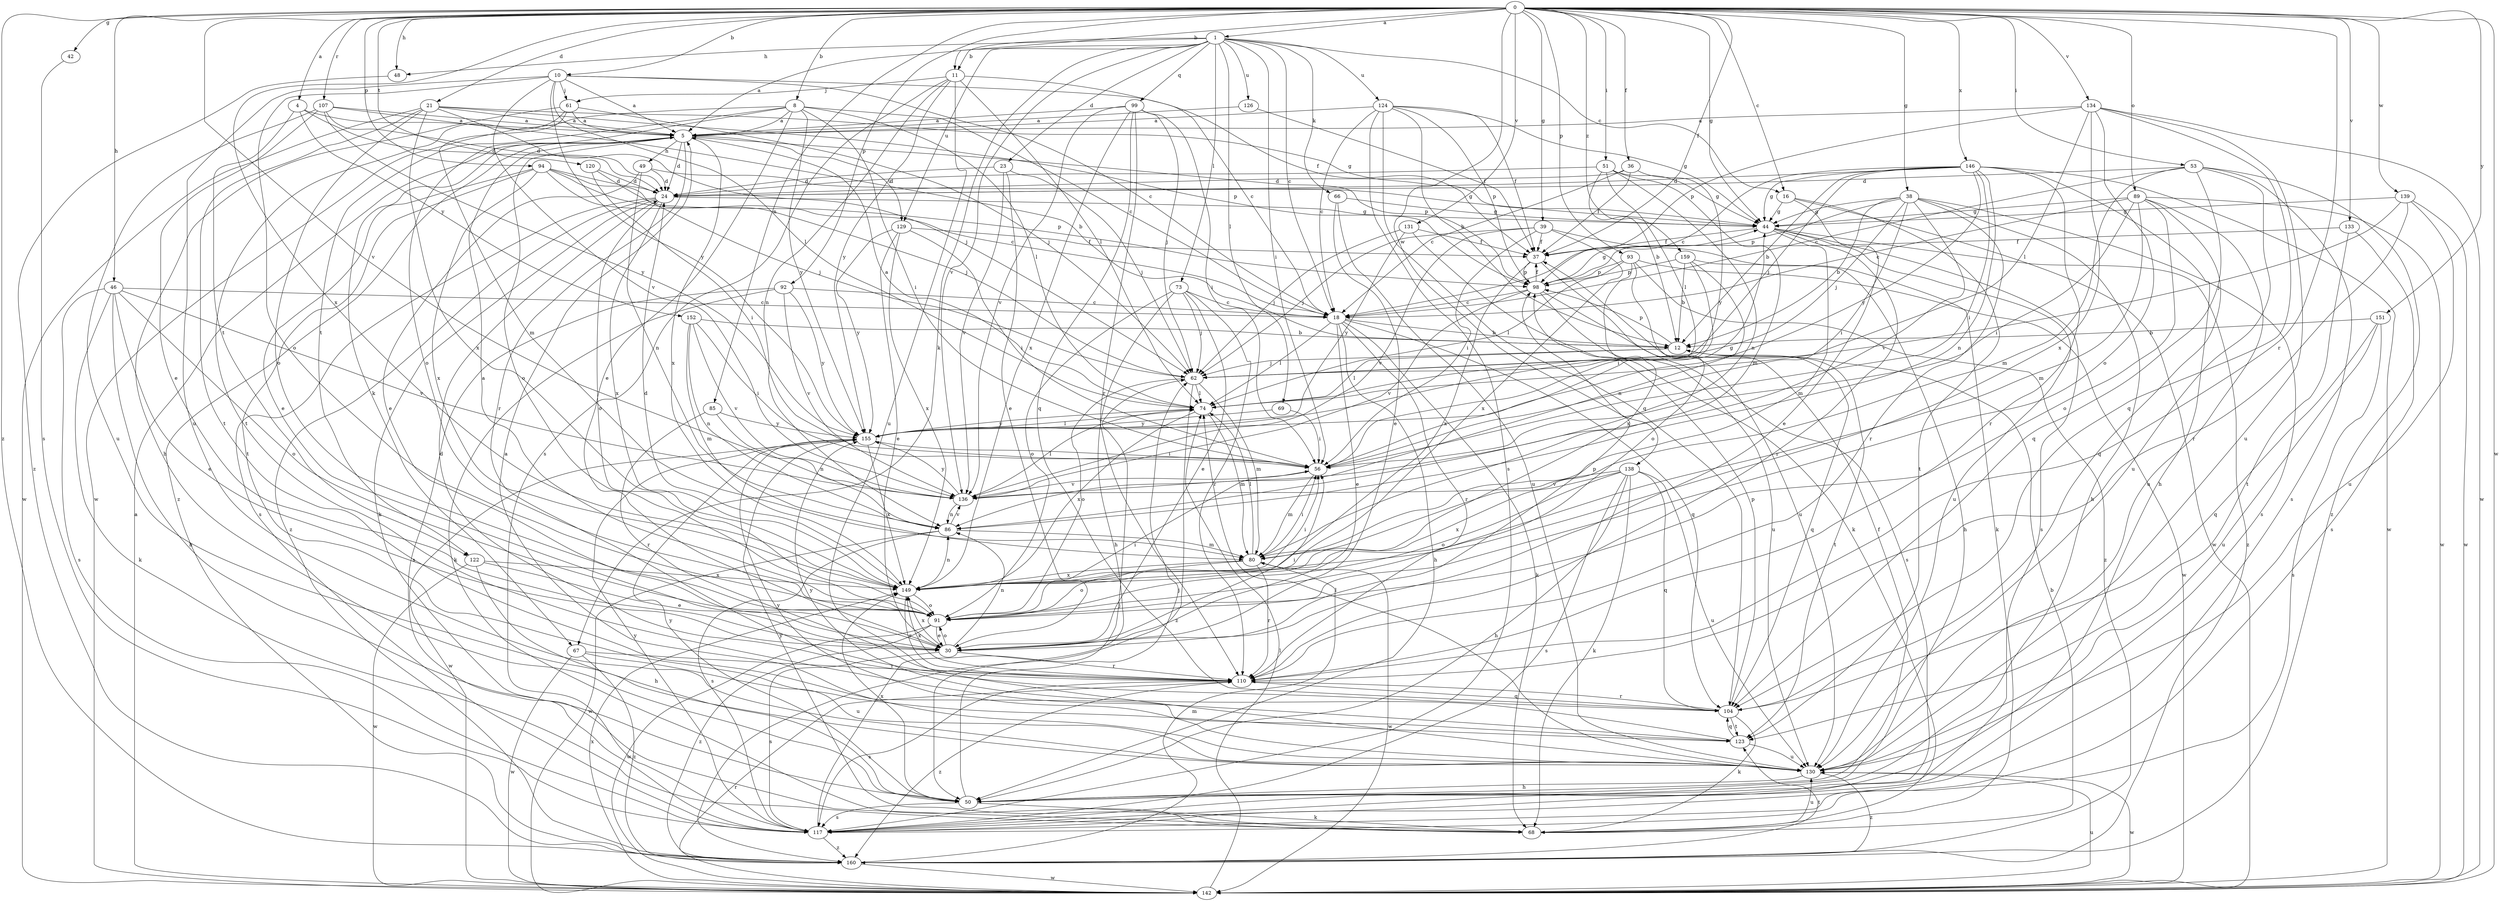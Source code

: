 strict digraph  {
0;
1;
4;
5;
8;
10;
11;
12;
16;
18;
21;
23;
24;
30;
36;
37;
38;
39;
42;
44;
46;
48;
49;
50;
51;
53;
56;
61;
62;
66;
67;
68;
69;
73;
74;
80;
85;
86;
89;
91;
92;
93;
94;
98;
99;
104;
107;
110;
117;
120;
122;
123;
124;
126;
129;
130;
131;
133;
134;
136;
138;
139;
142;
146;
149;
151;
152;
155;
159;
160;
0 -> 1  [label=a];
0 -> 4  [label=a];
0 -> 8  [label=b];
0 -> 10  [label=b];
0 -> 11  [label=b];
0 -> 16  [label=c];
0 -> 21  [label=d];
0 -> 36  [label=f];
0 -> 37  [label=f];
0 -> 38  [label=g];
0 -> 39  [label=g];
0 -> 42  [label=g];
0 -> 44  [label=g];
0 -> 46  [label=h];
0 -> 48  [label=h];
0 -> 51  [label=i];
0 -> 53  [label=i];
0 -> 85  [label=n];
0 -> 89  [label=o];
0 -> 92  [label=p];
0 -> 93  [label=p];
0 -> 94  [label=p];
0 -> 107  [label=r];
0 -> 110  [label=r];
0 -> 120  [label=t];
0 -> 131  [label=v];
0 -> 133  [label=v];
0 -> 134  [label=v];
0 -> 136  [label=v];
0 -> 138  [label=w];
0 -> 139  [label=w];
0 -> 142  [label=w];
0 -> 146  [label=x];
0 -> 149  [label=x];
0 -> 151  [label=y];
0 -> 159  [label=z];
0 -> 160  [label=z];
1 -> 5  [label=a];
1 -> 11  [label=b];
1 -> 16  [label=c];
1 -> 18  [label=c];
1 -> 23  [label=d];
1 -> 48  [label=h];
1 -> 56  [label=i];
1 -> 66  [label=k];
1 -> 67  [label=k];
1 -> 69  [label=l];
1 -> 73  [label=l];
1 -> 99  [label=q];
1 -> 124  [label=u];
1 -> 126  [label=u];
1 -> 129  [label=u];
1 -> 136  [label=v];
4 -> 5  [label=a];
4 -> 24  [label=d];
4 -> 122  [label=t];
4 -> 152  [label=y];
5 -> 24  [label=d];
5 -> 49  [label=h];
5 -> 67  [label=k];
5 -> 91  [label=o];
5 -> 98  [label=p];
5 -> 110  [label=r];
5 -> 129  [label=u];
5 -> 149  [label=x];
5 -> 160  [label=z];
8 -> 5  [label=a];
8 -> 18  [label=c];
8 -> 30  [label=e];
8 -> 56  [label=i];
8 -> 74  [label=l];
8 -> 91  [label=o];
8 -> 122  [label=t];
8 -> 142  [label=w];
8 -> 155  [label=y];
10 -> 5  [label=a];
10 -> 18  [label=c];
10 -> 37  [label=f];
10 -> 61  [label=j];
10 -> 74  [label=l];
10 -> 91  [label=o];
10 -> 130  [label=u];
10 -> 136  [label=v];
10 -> 155  [label=y];
11 -> 18  [label=c];
11 -> 61  [label=j];
11 -> 74  [label=l];
11 -> 86  [label=n];
11 -> 117  [label=s];
11 -> 130  [label=u];
11 -> 155  [label=y];
12 -> 62  [label=j];
12 -> 74  [label=l];
12 -> 98  [label=p];
12 -> 104  [label=q];
12 -> 123  [label=t];
16 -> 30  [label=e];
16 -> 44  [label=g];
16 -> 123  [label=t];
16 -> 142  [label=w];
18 -> 12  [label=b];
18 -> 30  [label=e];
18 -> 50  [label=h];
18 -> 68  [label=k];
18 -> 74  [label=l];
18 -> 104  [label=q];
18 -> 110  [label=r];
21 -> 5  [label=a];
21 -> 44  [label=g];
21 -> 62  [label=j];
21 -> 91  [label=o];
21 -> 98  [label=p];
21 -> 123  [label=t];
21 -> 142  [label=w];
21 -> 149  [label=x];
23 -> 24  [label=d];
23 -> 30  [label=e];
23 -> 62  [label=j];
23 -> 136  [label=v];
24 -> 44  [label=g];
24 -> 68  [label=k];
24 -> 91  [label=o];
24 -> 117  [label=s];
24 -> 149  [label=x];
24 -> 160  [label=z];
30 -> 56  [label=i];
30 -> 86  [label=n];
30 -> 91  [label=o];
30 -> 98  [label=p];
30 -> 110  [label=r];
30 -> 117  [label=s];
30 -> 149  [label=x];
36 -> 18  [label=c];
36 -> 24  [label=d];
36 -> 37  [label=f];
36 -> 155  [label=y];
37 -> 98  [label=p];
37 -> 130  [label=u];
37 -> 149  [label=x];
38 -> 12  [label=b];
38 -> 44  [label=g];
38 -> 50  [label=h];
38 -> 56  [label=i];
38 -> 62  [label=j];
38 -> 98  [label=p];
38 -> 110  [label=r];
38 -> 117  [label=s];
38 -> 136  [label=v];
39 -> 37  [label=f];
39 -> 56  [label=i];
39 -> 62  [label=j];
39 -> 68  [label=k];
39 -> 136  [label=v];
39 -> 149  [label=x];
42 -> 117  [label=s];
44 -> 37  [label=f];
44 -> 80  [label=m];
44 -> 110  [label=r];
44 -> 117  [label=s];
44 -> 130  [label=u];
44 -> 160  [label=z];
46 -> 18  [label=c];
46 -> 30  [label=e];
46 -> 50  [label=h];
46 -> 68  [label=k];
46 -> 91  [label=o];
46 -> 117  [label=s];
46 -> 136  [label=v];
48 -> 160  [label=z];
49 -> 24  [label=d];
49 -> 30  [label=e];
49 -> 44  [label=g];
49 -> 86  [label=n];
50 -> 37  [label=f];
50 -> 62  [label=j];
50 -> 68  [label=k];
50 -> 117  [label=s];
50 -> 149  [label=x];
50 -> 155  [label=y];
51 -> 12  [label=b];
51 -> 24  [label=d];
51 -> 44  [label=g];
51 -> 74  [label=l];
51 -> 80  [label=m];
51 -> 86  [label=n];
53 -> 18  [label=c];
53 -> 24  [label=d];
53 -> 80  [label=m];
53 -> 104  [label=q];
53 -> 117  [label=s];
53 -> 130  [label=u];
53 -> 160  [label=z];
56 -> 44  [label=g];
56 -> 80  [label=m];
56 -> 136  [label=v];
61 -> 5  [label=a];
61 -> 50  [label=h];
61 -> 62  [label=j];
61 -> 80  [label=m];
61 -> 123  [label=t];
62 -> 74  [label=l];
62 -> 80  [label=m];
62 -> 91  [label=o];
62 -> 160  [label=z];
66 -> 30  [label=e];
66 -> 44  [label=g];
66 -> 130  [label=u];
67 -> 110  [label=r];
67 -> 130  [label=u];
67 -> 142  [label=w];
67 -> 160  [label=z];
68 -> 12  [label=b];
68 -> 130  [label=u];
68 -> 155  [label=y];
69 -> 56  [label=i];
69 -> 155  [label=y];
73 -> 18  [label=c];
73 -> 30  [label=e];
73 -> 50  [label=h];
73 -> 62  [label=j];
73 -> 91  [label=o];
73 -> 110  [label=r];
74 -> 5  [label=a];
74 -> 80  [label=m];
74 -> 149  [label=x];
74 -> 155  [label=y];
80 -> 56  [label=i];
80 -> 74  [label=l];
80 -> 91  [label=o];
80 -> 110  [label=r];
80 -> 142  [label=w];
80 -> 149  [label=x];
85 -> 86  [label=n];
85 -> 110  [label=r];
85 -> 155  [label=y];
86 -> 80  [label=m];
86 -> 117  [label=s];
86 -> 136  [label=v];
86 -> 142  [label=w];
89 -> 18  [label=c];
89 -> 44  [label=g];
89 -> 56  [label=i];
89 -> 80  [label=m];
89 -> 91  [label=o];
89 -> 104  [label=q];
89 -> 130  [label=u];
89 -> 142  [label=w];
91 -> 5  [label=a];
91 -> 30  [label=e];
91 -> 56  [label=i];
91 -> 142  [label=w];
91 -> 160  [label=z];
92 -> 18  [label=c];
92 -> 68  [label=k];
92 -> 117  [label=s];
92 -> 136  [label=v];
92 -> 155  [label=y];
93 -> 74  [label=l];
93 -> 91  [label=o];
93 -> 98  [label=p];
93 -> 142  [label=w];
93 -> 149  [label=x];
93 -> 160  [label=z];
94 -> 18  [label=c];
94 -> 24  [label=d];
94 -> 30  [label=e];
94 -> 62  [label=j];
94 -> 98  [label=p];
94 -> 123  [label=t];
94 -> 149  [label=x];
98 -> 18  [label=c];
98 -> 37  [label=f];
98 -> 44  [label=g];
98 -> 117  [label=s];
98 -> 130  [label=u];
98 -> 136  [label=v];
99 -> 5  [label=a];
99 -> 56  [label=i];
99 -> 62  [label=j];
99 -> 104  [label=q];
99 -> 110  [label=r];
99 -> 136  [label=v];
99 -> 149  [label=x];
104 -> 24  [label=d];
104 -> 68  [label=k];
104 -> 98  [label=p];
104 -> 110  [label=r];
104 -> 123  [label=t];
107 -> 5  [label=a];
107 -> 12  [label=b];
107 -> 24  [label=d];
107 -> 30  [label=e];
107 -> 130  [label=u];
107 -> 155  [label=y];
110 -> 104  [label=q];
110 -> 117  [label=s];
110 -> 149  [label=x];
110 -> 160  [label=z];
117 -> 62  [label=j];
117 -> 155  [label=y];
117 -> 160  [label=z];
120 -> 24  [label=d];
120 -> 56  [label=i];
120 -> 62  [label=j];
122 -> 30  [label=e];
122 -> 50  [label=h];
122 -> 142  [label=w];
122 -> 149  [label=x];
123 -> 104  [label=q];
123 -> 130  [label=u];
123 -> 155  [label=y];
124 -> 5  [label=a];
124 -> 12  [label=b];
124 -> 18  [label=c];
124 -> 37  [label=f];
124 -> 44  [label=g];
124 -> 98  [label=p];
124 -> 104  [label=q];
124 -> 117  [label=s];
126 -> 5  [label=a];
126 -> 37  [label=f];
129 -> 30  [label=e];
129 -> 37  [label=f];
129 -> 56  [label=i];
129 -> 149  [label=x];
129 -> 155  [label=y];
130 -> 5  [label=a];
130 -> 50  [label=h];
130 -> 74  [label=l];
130 -> 142  [label=w];
130 -> 155  [label=y];
130 -> 160  [label=z];
131 -> 37  [label=f];
131 -> 62  [label=j];
131 -> 68  [label=k];
131 -> 155  [label=y];
133 -> 37  [label=f];
133 -> 117  [label=s];
133 -> 123  [label=t];
134 -> 5  [label=a];
134 -> 74  [label=l];
134 -> 91  [label=o];
134 -> 98  [label=p];
134 -> 104  [label=q];
134 -> 130  [label=u];
134 -> 142  [label=w];
134 -> 149  [label=x];
136 -> 74  [label=l];
136 -> 86  [label=n];
136 -> 155  [label=y];
138 -> 50  [label=h];
138 -> 68  [label=k];
138 -> 91  [label=o];
138 -> 104  [label=q];
138 -> 117  [label=s];
138 -> 130  [label=u];
138 -> 136  [label=v];
138 -> 149  [label=x];
139 -> 44  [label=g];
139 -> 62  [label=j];
139 -> 110  [label=r];
139 -> 130  [label=u];
139 -> 142  [label=w];
142 -> 5  [label=a];
142 -> 74  [label=l];
142 -> 110  [label=r];
142 -> 130  [label=u];
142 -> 149  [label=x];
146 -> 12  [label=b];
146 -> 18  [label=c];
146 -> 24  [label=d];
146 -> 44  [label=g];
146 -> 50  [label=h];
146 -> 56  [label=i];
146 -> 62  [label=j];
146 -> 86  [label=n];
146 -> 110  [label=r];
146 -> 142  [label=w];
146 -> 155  [label=y];
149 -> 24  [label=d];
149 -> 56  [label=i];
149 -> 86  [label=n];
149 -> 91  [label=o];
149 -> 110  [label=r];
151 -> 12  [label=b];
151 -> 104  [label=q];
151 -> 117  [label=s];
151 -> 130  [label=u];
152 -> 12  [label=b];
152 -> 56  [label=i];
152 -> 80  [label=m];
152 -> 86  [label=n];
152 -> 136  [label=v];
155 -> 56  [label=i];
155 -> 74  [label=l];
155 -> 142  [label=w];
155 -> 149  [label=x];
159 -> 12  [label=b];
159 -> 50  [label=h];
159 -> 56  [label=i];
159 -> 86  [label=n];
159 -> 98  [label=p];
160 -> 80  [label=m];
160 -> 123  [label=t];
160 -> 142  [label=w];
}
